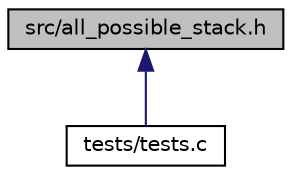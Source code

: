 digraph "src/all_possible_stack.h"
{
  edge [fontname="Helvetica",fontsize="10",labelfontname="Helvetica",labelfontsize="10"];
  node [fontname="Helvetica",fontsize="10",shape=record];
  Node8 [label="src/all_possible_stack.h",height=0.2,width=0.4,color="black", fillcolor="grey75", style="filled", fontcolor="black"];
  Node8 -> Node9 [dir="back",color="midnightblue",fontsize="10",style="solid",fontname="Helvetica"];
  Node9 [label="tests/tests.c",height=0.2,width=0.4,color="black", fillcolor="white", style="filled",URL="$tests_8c.html",tooltip="Tests of methods for stack. "];
}
